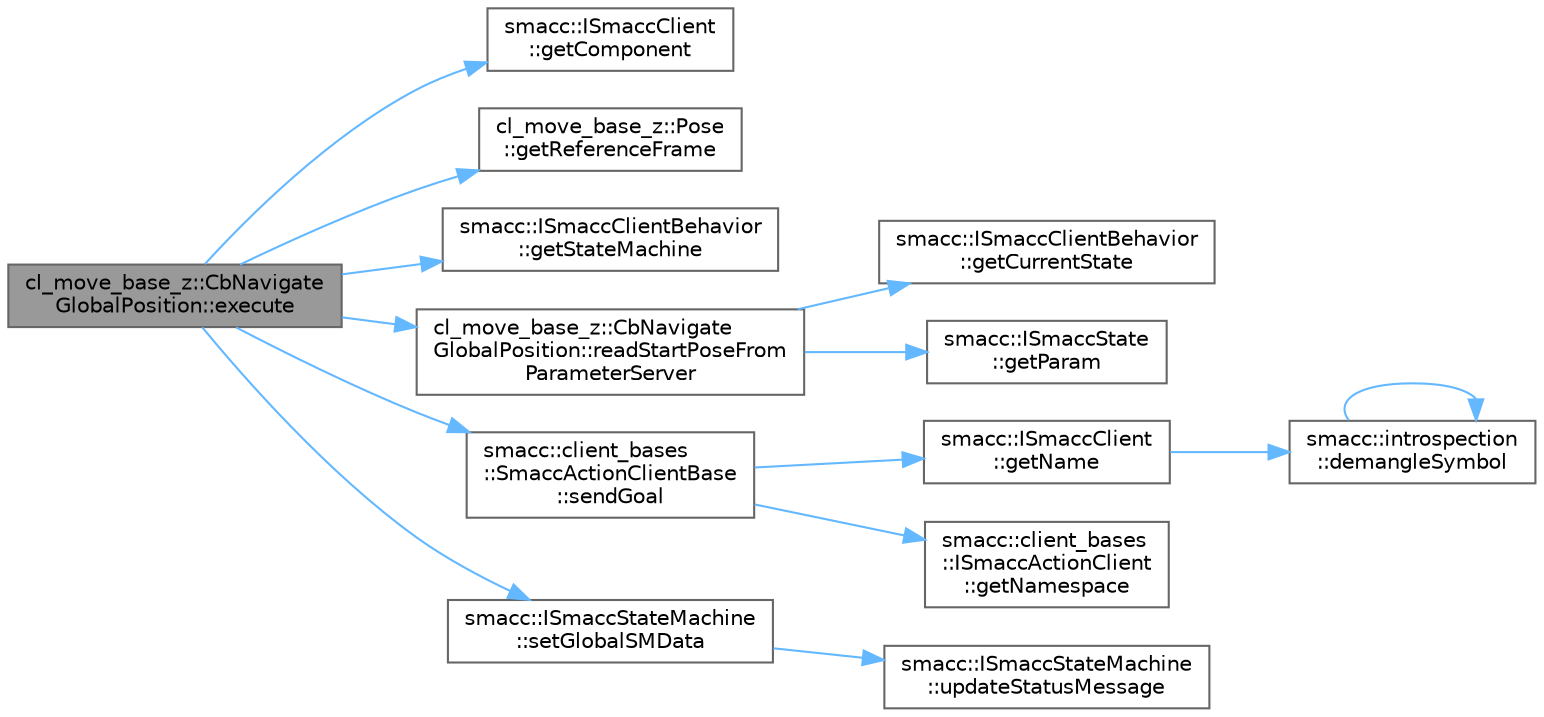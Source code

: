 digraph "cl_move_base_z::CbNavigateGlobalPosition::execute"
{
 // LATEX_PDF_SIZE
  bgcolor="transparent";
  edge [fontname=Helvetica,fontsize=10,labelfontname=Helvetica,labelfontsize=10];
  node [fontname=Helvetica,fontsize=10,shape=box,height=0.2,width=0.4];
  rankdir="LR";
  Node1 [label="cl_move_base_z::CbNavigate\lGlobalPosition::execute",height=0.2,width=0.4,color="gray40", fillcolor="grey60", style="filled", fontcolor="black",tooltip=" "];
  Node1 -> Node2 [color="steelblue1",style="solid"];
  Node2 [label="smacc::ISmaccClient\l::getComponent",height=0.2,width=0.4,color="grey40", fillcolor="white", style="filled",URL="$classsmacc_1_1ISmaccClient.html#adef78db601749ca63c19e74a27cb88cc",tooltip=" "];
  Node1 -> Node3 [color="steelblue1",style="solid"];
  Node3 [label="cl_move_base_z::Pose\l::getReferenceFrame",height=0.2,width=0.4,color="grey40", fillcolor="white", style="filled",URL="$classcl__move__base__z_1_1Pose.html#aec469af8ca846ae14e108d74fef93b4f",tooltip=" "];
  Node1 -> Node4 [color="steelblue1",style="solid"];
  Node4 [label="smacc::ISmaccClientBehavior\l::getStateMachine",height=0.2,width=0.4,color="grey40", fillcolor="white", style="filled",URL="$classsmacc_1_1ISmaccClientBehavior.html#a9d55a85bf0a920033805a3c050de2019",tooltip=" "];
  Node1 -> Node5 [color="steelblue1",style="solid"];
  Node5 [label="cl_move_base_z::CbNavigate\lGlobalPosition::readStartPoseFrom\lParameterServer",height=0.2,width=0.4,color="grey40", fillcolor="white", style="filled",URL="$classcl__move__base__z_1_1CbNavigateGlobalPosition.html#a868b25f238e3781c9a2e44b4e1502fcc",tooltip=" "];
  Node5 -> Node6 [color="steelblue1",style="solid"];
  Node6 [label="smacc::ISmaccClientBehavior\l::getCurrentState",height=0.2,width=0.4,color="grey40", fillcolor="white", style="filled",URL="$classsmacc_1_1ISmaccClientBehavior.html#a34fde34e48fa13db622ee60d8374d0b8",tooltip=" "];
  Node5 -> Node7 [color="steelblue1",style="solid"];
  Node7 [label="smacc::ISmaccState\l::getParam",height=0.2,width=0.4,color="grey40", fillcolor="white", style="filled",URL="$classsmacc_1_1ISmaccState.html#abbb3a24b912c6e8de28f7b86123b6357",tooltip=" "];
  Node1 -> Node8 [color="steelblue1",style="solid"];
  Node8 [label="smacc::client_bases\l::SmaccActionClientBase\l::sendGoal",height=0.2,width=0.4,color="grey40", fillcolor="white", style="filled",URL="$classsmacc_1_1client__bases_1_1SmaccActionClientBase.html#a9c47a5094ac8afb01680307fe5eca922",tooltip=" "];
  Node8 -> Node9 [color="steelblue1",style="solid"];
  Node9 [label="smacc::ISmaccClient\l::getName",height=0.2,width=0.4,color="grey40", fillcolor="white", style="filled",URL="$classsmacc_1_1ISmaccClient.html#a8c3ce19f182e71909c5dc6263d25be69",tooltip=" "];
  Node9 -> Node10 [color="steelblue1",style="solid"];
  Node10 [label="smacc::introspection\l::demangleSymbol",height=0.2,width=0.4,color="grey40", fillcolor="white", style="filled",URL="$namespacesmacc_1_1introspection.html#aa9158a0ff0cfe83a59877e6af7d7f873",tooltip=" "];
  Node10 -> Node10 [color="steelblue1",style="solid"];
  Node8 -> Node11 [color="steelblue1",style="solid"];
  Node11 [label="smacc::client_bases\l::ISmaccActionClient\l::getNamespace",height=0.2,width=0.4,color="grey40", fillcolor="white", style="filled",URL="$classsmacc_1_1client__bases_1_1ISmaccActionClient.html#af7e68149691fe6c9284f6f80c19932d8",tooltip=" "];
  Node1 -> Node12 [color="steelblue1",style="solid"];
  Node12 [label="smacc::ISmaccStateMachine\l::setGlobalSMData",height=0.2,width=0.4,color="grey40", fillcolor="white", style="filled",URL="$classsmacc_1_1ISmaccStateMachine.html#a8588f9e580fbb95b53e2bd2ca3ff1f98",tooltip=" "];
  Node12 -> Node13 [color="steelblue1",style="solid"];
  Node13 [label="smacc::ISmaccStateMachine\l::updateStatusMessage",height=0.2,width=0.4,color="grey40", fillcolor="white", style="filled",URL="$classsmacc_1_1ISmaccStateMachine.html#ad246a49015fadaeb0b1639d7ab99f7d0",tooltip=" "];
}
